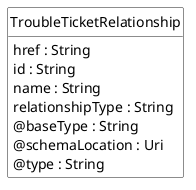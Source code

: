 @startuml
hide circle
hide methods
hide stereotype
show <<Enumeration>> stereotype
skinparam class {
   BackgroundColor<<Enumeration>> #E6F5F7
   BackgroundColor<<Ref>> #FFFFE0
   BackgroundColor<<Pivot>> #FFFFFFF
   BackgroundColor<<SimpleType>> #E2F0DA
   BackgroundColor #FCF2E3
}

class TroubleTicketRelationship <<Pivot>> {
    href : String
    id : String
    name : String
    relationshipType : String
    @baseType : String
    @schemaLocation : Uri
    @type : String
}


@enduml